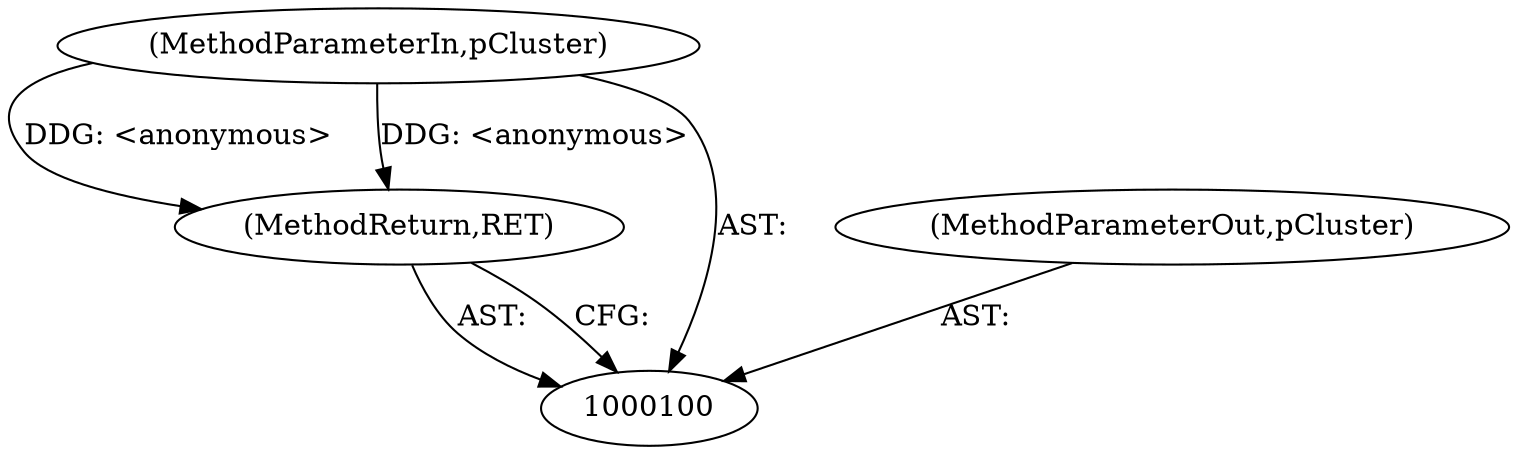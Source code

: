 digraph "0_Android_04839626ed859623901ebd3a5fd483982186b59d_102" {
"1000103" [label="(MethodReturn,RET)"];
"1000101" [label="(MethodParameterIn,pCluster)"];
"1000108" [label="(MethodParameterOut,pCluster)"];
"1000103" -> "1000100"  [label="AST: "];
"1000103" -> "1000100"  [label="CFG: "];
"1000101" -> "1000103"  [label="DDG: <anonymous>"];
"1000101" -> "1000100"  [label="AST: "];
"1000101" -> "1000103"  [label="DDG: <anonymous>"];
"1000108" -> "1000100"  [label="AST: "];
}

